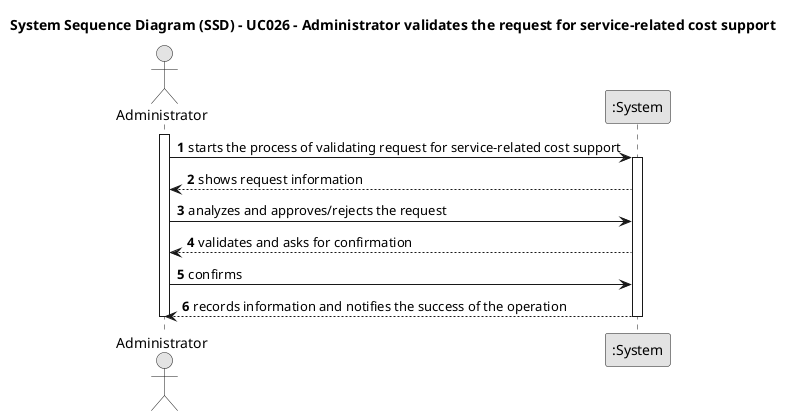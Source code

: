 @startuml
skinparam monochrome true
skinparam packageStyle rectangle
skinparam shadowing false

title System Sequence Diagram (SSD) - UC026 - Administrator validates the request for service-related cost support

autonumber

actor Administrator as admin
participant ":System" as system

activate admin
    admin -> system : starts the process of validating request for service-related cost support
    activate system
        system --> admin : shows request information
        admin -> system : analyzes and approves/rejects the request
        system --> admin : validates and asks for confirmation
        admin -> system : confirms
        system --> admin : records information and notifies the success of the operation
    deactivate system
deactivate admin


@enduml